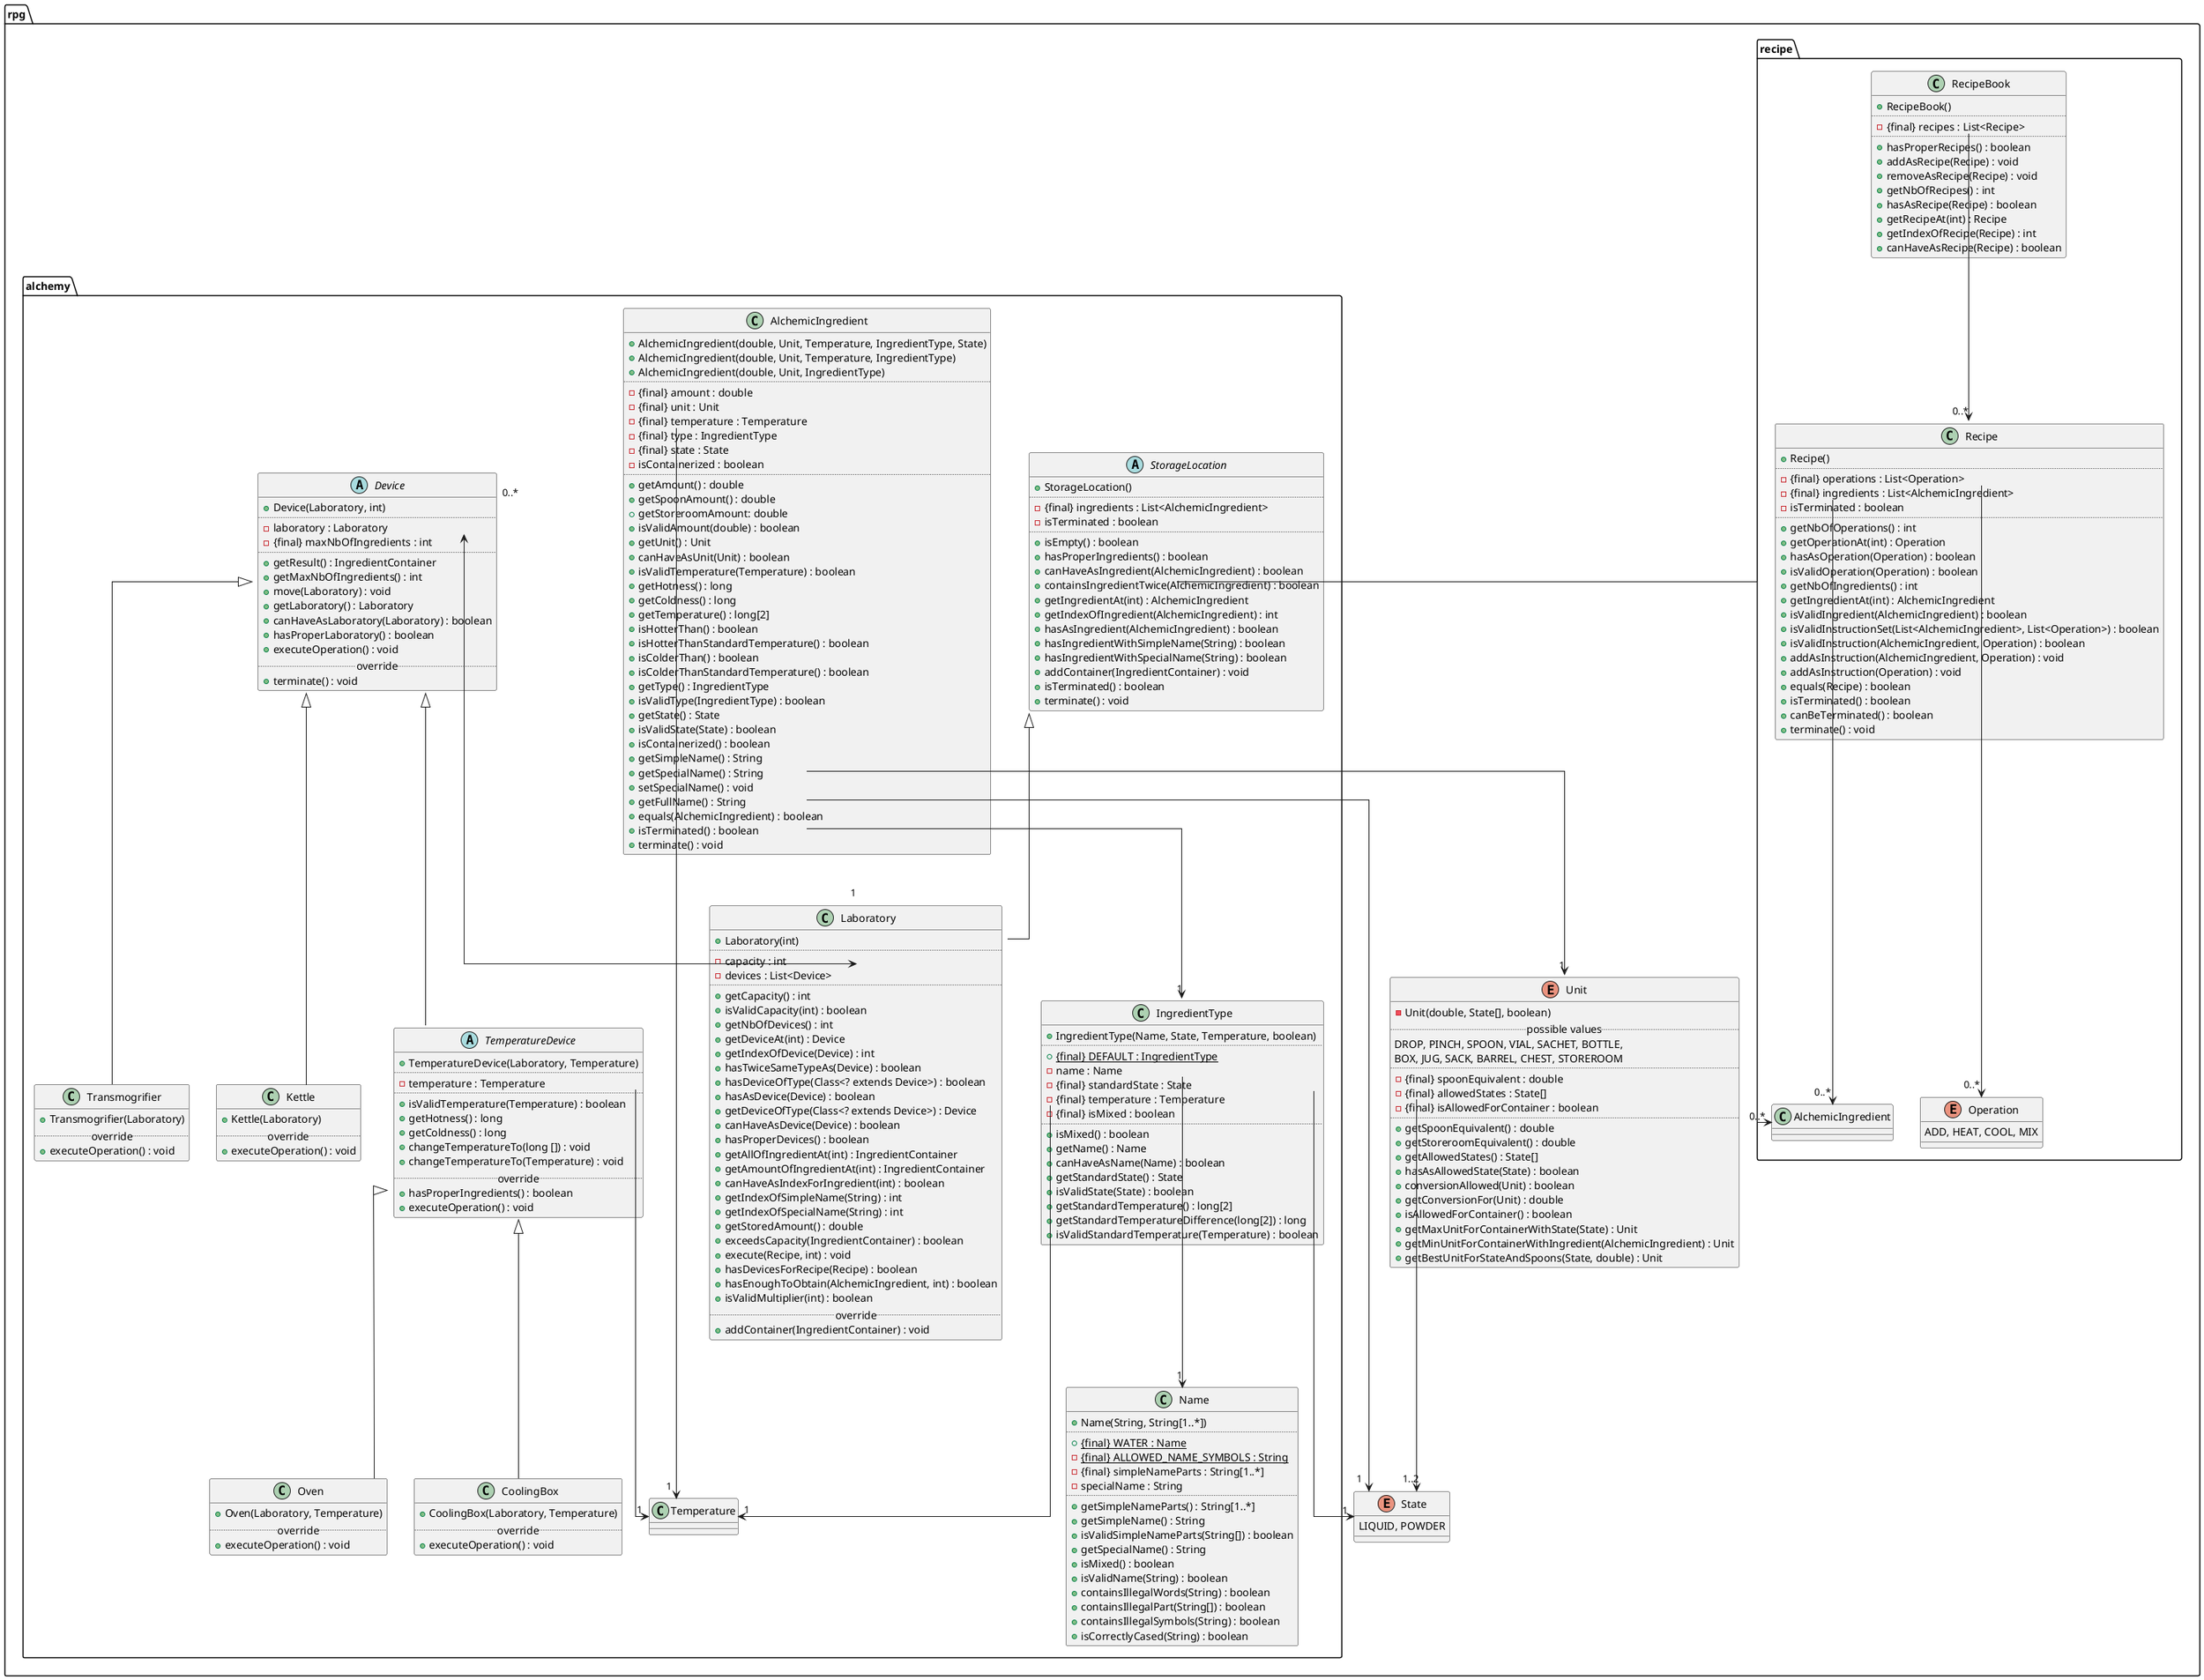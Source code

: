 @startuml

skinparam linetype ortho

package rpg {




enum State {
LIQUID, POWDER
}

enum Unit {
- Unit(double, State[], boolean)
..possible values..
DROP, PINCH, SPOON, VIAL, SACHET, BOTTLE,
BOX, JUG, SACK, BARREL, CHEST, STOREROOM
..
- {final} spoonEquivalent : double
- {final} allowedStates : State[]
- {final} isAllowedForContainer : boolean
..
+ getSpoonEquivalent() : double
+ getStoreroomEquivalent() : double
+ getAllowedStates() : State[]
+ hasAsAllowedState(State) : boolean
+ conversionAllowed(Unit) : boolean
+ getConversionFor(Unit) : double
+ isAllowedForContainer() : boolean
+ getMaxUnitForContainerWithState(State) : Unit
+ getMinUnitForContainerWithIngredient(AlchemicIngredient) : Unit
+ getBestUnitForStateAndSpoons(State, double) : Unit
}

Unit::allowedStates -->"1..2" State

package recipe {

enum Operation {
ADD, HEAT, COOL, MIX
}

class Recipe {
+ Recipe()
..
- {final} operations : List<Operation>
- {final} ingredients : List<AlchemicIngredient>
- isTerminated : boolean
..
+ getNbOfOperations() : int
+ getOperationAt(int) : Operation
+ hasAsOperation(Operation) : boolean
+ isValidOperation(Operation) : boolean
+ getNbOfIngredients() : int
+ getIngredientAt(int) : AlchemicIngredient
+ isValidIngredient(AlchemicIngredient) : boolean
+ isValidInstructionSet(List<AlchemicIngredient>, List<Operation>) : boolean
+ isValidInstruction(AlchemicIngredient, Operation) : boolean
+ addAsInstruction(AlchemicIngredient, Operation) : void
+ addAsInstruction(Operation) : void
+ equals(Recipe) : boolean
+ isTerminated() : boolean
+ canBeTerminated() : boolean
+ terminate() : void
}

Recipe::operations -->"0..*" Operation
Recipe::ingredients -->"0..*" AlchemicIngredient

class RecipeBook {
+ RecipeBook()
..
- {final} recipes : List<Recipe>
..
+ hasProperRecipes() : boolean
+ addAsRecipe(Recipe) : void
+ removeAsRecipe(Recipe) : void
+ getNbOfRecipes() : int
+ hasAsRecipe(Recipe) : boolean
+ getRecipeAt(int) : Recipe
+ getIndexOfRecipe(Recipe) : int
+ canHaveAsRecipe(Recipe) : boolean
}

RecipeBook::recipes -->"0..*" Recipe

}

package alchemy {

abstract class StorageLocation {
+ StorageLocation()
..
- {final} ingredients : List<AlchemicIngredient>
- isTerminated : boolean
..
+ isEmpty() : boolean
+ hasProperIngredients() : boolean
+ canHaveAsIngredient(AlchemicIngredient) : boolean
+ containsIngredientTwice(AlchemicIngredient) : boolean
+ getIngredientAt(int) : AlchemicIngredient
+ getIndexOfIngredient(AlchemicIngredient) : int
+ hasAsIngredient(AlchemicIngredient) : boolean
+ hasIngredientWithSimpleName(String) : boolean
+ hasIngredientWithSpecialName(String) : boolean
+ addContainer(IngredientContainer) : void
+ isTerminated() : boolean
+ terminate() : void
}

StorageLocation::ingredients -->"0..*" AlchemicIngredient

abstract class Device {
+ Device(Laboratory, int)
..
- laboratory : Laboratory
- {final} maxNbOfIngredients : int
..
+ getResult() : IngredientContainer
+ getMaxNbOfIngredients() : int
+ move(Laboratory) : void
+ getLaboratory() : Laboratory
+ canHaveAsLaboratory(Laboratory) : boolean
+ hasProperLaboratory() : boolean
+ executeOperation() : void
..override..
+ terminate() : void
}

Device::laboratory "0..*"<-->"1" Laboratory::devices

abstract class TemperatureDevice extends Device {
+ TemperatureDevice(Laboratory, Temperature)
..
- temperature : Temperature
..
+ isValidTemperature(Temperature) : boolean
+ getHotness() : long
+ getColdness() : long
+ changeTemperatureTo(long []) : void
+ changeTemperatureTo(Temperature) : void
..override..
+ hasProperIngredients() : boolean
+ executeOperation() : void
}

TemperatureDevice::temperature -->"1" Temperature

class Oven extends TemperatureDevice {
+ Oven(Laboratory, Temperature)
..override..
+ executeOperation() : void
}

class CoolingBox extends TemperatureDevice {
+ CoolingBox(Laboratory, Temperature)
..override..
+ executeOperation() : void
}

class Transmogrifier extends Device {
+ Transmogrifier(Laboratory)
..override..
+ executeOperation() : void
}

class Kettle extends Device {
+ Kettle(Laboratory)
..override..
+ executeOperation() : void
}

class IngredientType {
+ IngredientType(Name, State, Temperature, boolean)
..
+ {static} {final} DEFAULT : IngredientType
- name : Name
- {final} standardState : State
- {final} temperature : Temperature
- {final} isMixed : boolean
..
+ isMixed() : boolean
+ getName() : Name
+ canHaveAsName(Name) : boolean
+ getStandardState() : State
+ isValidState(State) : boolean
+ getStandardTemperature() : long[2]
+ getStandardTemperatureDifference(long[2]) : long
+ isValidStandardTemperature(Temperature) : boolean
}

IngredientType::name -->"1" Name
IngredientType::standardState -->"1" State
IngredientType::temperature -->"1" Temperature

class AlchemicIngredient {
+ AlchemicIngredient(double, Unit, Temperature, IngredientType, State)
+ AlchemicIngredient(double, Unit, Temperature, IngredientType)
+ AlchemicIngredient(double, Unit, IngredientType)
..
- {final} amount : double
- {final} unit : Unit
- {final} temperature : Temperature
- {final} type : IngredientType
- {final} state : State
- isContainerized : boolean
..
+ getAmount() : double
+ getSpoonAmount() : double
+ getStoreroomAmount: double
+ isValidAmount(double) : boolean
+ getUnit() : Unit
+ canHaveAsUnit(Unit) : boolean
+ isValidTemperature(Temperature) : boolean
+ getHotness() : long
+ getColdness() : long
+ getTemperature() : long[2]
+ isHotterThan() : boolean
+ isHotterThanStandardTemperature() : boolean
+ isColderThan() : boolean
+ isColderThanStandardTemperature() : boolean
+ getType() : IngredientType
+ isValidType(IngredientType) : boolean
+ getState() : State
+ isValidState(State) : boolean
+ isContainerized() : boolean
+ getSimpleName() : String
+ getSpecialName() : String
+ setSpecialName() : void
+ getFullName() : String
+ equals(AlchemicIngredient) : boolean
+ isTerminated() : boolean
+ terminate() : void
}

AlchemicIngredient::unit -->"1" Unit
AlchemicIngredient::temperature -->"1" Temperature
AlchemicIngredient::type -->"1" IngredientType
AlchemicIngredient::state -->"1" State

class Name {
+ Name(String, String[1..*])
..
+ {static} {final} WATER : Name
- {static} {final} ALLOWED_NAME_SYMBOLS : String
- {final} simpleNameParts : String[1..*]
- specialName : String
..
+ getSimpleNameParts() : String[1..*]
+ getSimpleName() : String
+ isValidSimpleNameParts(String[]) : boolean
+ getSpecialName() : String
+ isMixed() : boolean
+ isValidName(String) : boolean
+ containsIllegalWords(String) : boolean
+ containsIllegalPart(String[]) : boolean
+ containsIllegalSymbols(String) : boolean
+ isCorrectlyCased(String) : boolean
}

class Laboratory extends StorageLocation {
+ Laboratory(int)
..
- capacity : int
- devices : List<Device>
..
+ getCapacity() : int
+ isValidCapacity(int) : boolean
+ getNbOfDevices() : int
+ getDeviceAt(int) : Device
+ getIndexOfDevice(Device) : int
+ hasTwiceSameTypeAs(Device) : boolean
+ hasDeviceOfType(Class<? extends Device>) : boolean
+ hasAsDevice(Device) : boolean
+ getDeviceOfType(Class<? extends Device>) : Device
+ canHaveAsDevice(Device) : boolean
+ hasProperDevices() : boolean
+ getAllOfIngredientAt(int) : IngredientContainer
+ getAmountOfIngredientAt(int) : IngredientContainer
+ canHaveAsIndexForIngredient(int) : boolean
+ getIndexOfSimpleName(String) : int
+ getIndexOfSpecialName(String) : int
+ getStoredAmount() : double
+ exceedsCapacity(IngredientContainer) : boolean
+ execute(Recipe, int) : void
+ hasDevicesForRecipe(Recipe) : boolean
+ hasEnoughToObtain(AlchemicIngredient, int) : boolean
+ isValidMultiplier(int) : boolean
..override..
+ addContainer(IngredientContainer) : void
}

}





}

@enduml
